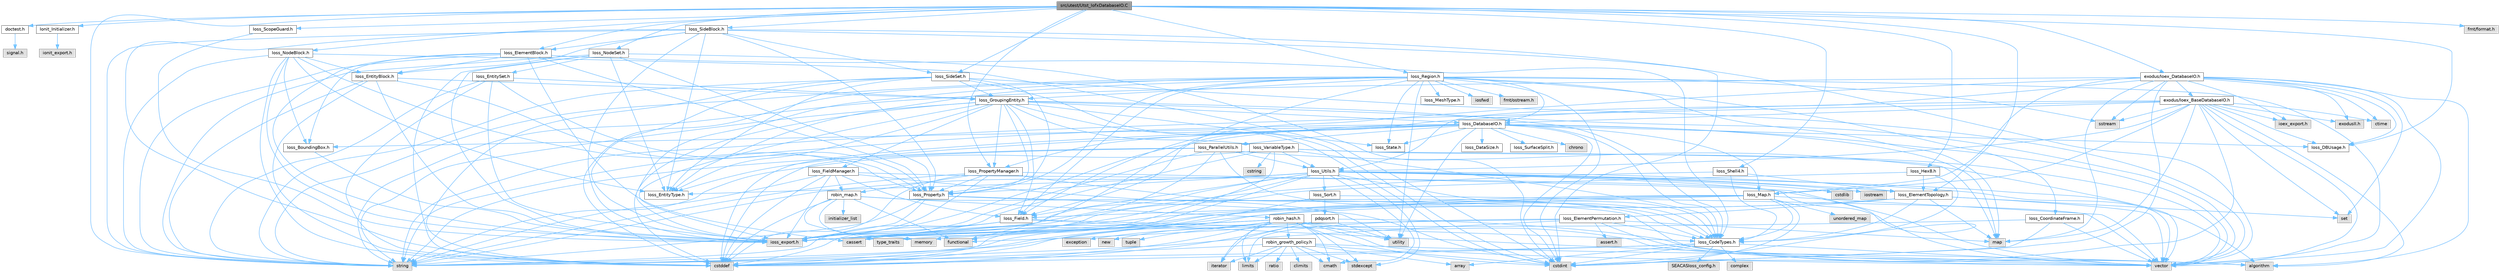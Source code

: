 digraph "src/utest/Utst_IofxDatabaseIO.C"
{
 // INTERACTIVE_SVG=YES
 // LATEX_PDF_SIZE
  bgcolor="transparent";
  edge [fontname=Helvetica,fontsize=10,labelfontname=Helvetica,labelfontsize=10];
  node [fontname=Helvetica,fontsize=10,shape=box,height=0.2,width=0.4];
  Node1 [id="Node000001",label="src/utest/Utst_IofxDatabaseIO.C",height=0.2,width=0.4,color="gray40", fillcolor="grey60", style="filled", fontcolor="black",tooltip=" "];
  Node1 -> Node2 [id="edge1_Node000001_Node000002",color="steelblue1",style="solid",tooltip=" "];
  Node2 [id="Node000002",label="doctest.h",height=0.2,width=0.4,color="grey40", fillcolor="white", style="filled",URL="$doctest_8h.html",tooltip=" "];
  Node2 -> Node3 [id="edge2_Node000002_Node000003",color="steelblue1",style="solid",tooltip=" "];
  Node3 [id="Node000003",label="signal.h",height=0.2,width=0.4,color="grey60", fillcolor="#E0E0E0", style="filled",tooltip=" "];
  Node1 -> Node4 [id="edge3_Node000001_Node000004",color="steelblue1",style="solid",tooltip=" "];
  Node4 [id="Node000004",label="string",height=0.2,width=0.4,color="grey60", fillcolor="#E0E0E0", style="filled",tooltip=" "];
  Node1 -> Node5 [id="edge4_Node000001_Node000005",color="steelblue1",style="solid",tooltip=" "];
  Node5 [id="Node000005",label="Ionit_Initializer.h",height=0.2,width=0.4,color="grey40", fillcolor="white", style="filled",URL="$Ionit__Initializer_8h.html",tooltip=" "];
  Node5 -> Node6 [id="edge5_Node000005_Node000006",color="steelblue1",style="solid",tooltip=" "];
  Node6 [id="Node000006",label="ionit_export.h",height=0.2,width=0.4,color="grey60", fillcolor="#E0E0E0", style="filled",tooltip=" "];
  Node1 -> Node7 [id="edge6_Node000001_Node000007",color="steelblue1",style="solid",tooltip=" "];
  Node7 [id="Node000007",label="Ioss_DBUsage.h",height=0.2,width=0.4,color="grey40", fillcolor="white", style="filled",URL="$Ioss__DBUsage_8h.html",tooltip=" "];
  Node1 -> Node8 [id="edge7_Node000001_Node000008",color="steelblue1",style="solid",tooltip=" "];
  Node8 [id="Node000008",label="Ioss_ElementBlock.h",height=0.2,width=0.4,color="grey40", fillcolor="white", style="filled",URL="$Ioss__ElementBlock_8h.html",tooltip=" "];
  Node8 -> Node9 [id="edge8_Node000008_Node000009",color="steelblue1",style="solid",tooltip=" "];
  Node9 [id="Node000009",label="ioss_export.h",height=0.2,width=0.4,color="grey60", fillcolor="#E0E0E0", style="filled",tooltip=" "];
  Node8 -> Node10 [id="edge9_Node000008_Node000010",color="steelblue1",style="solid",tooltip=" "];
  Node10 [id="Node000010",label="Ioss_BoundingBox.h",height=0.2,width=0.4,color="grey40", fillcolor="white", style="filled",URL="$Ioss__BoundingBox_8h.html",tooltip=" "];
  Node10 -> Node9 [id="edge10_Node000010_Node000009",color="steelblue1",style="solid",tooltip=" "];
  Node8 -> Node11 [id="edge11_Node000008_Node000011",color="steelblue1",style="solid",tooltip=" "];
  Node11 [id="Node000011",label="Ioss_CodeTypes.h",height=0.2,width=0.4,color="grey40", fillcolor="white", style="filled",URL="$Ioss__CodeTypes_8h.html",tooltip=" "];
  Node11 -> Node12 [id="edge12_Node000011_Node000012",color="steelblue1",style="solid",tooltip=" "];
  Node12 [id="Node000012",label="array",height=0.2,width=0.4,color="grey60", fillcolor="#E0E0E0", style="filled",tooltip=" "];
  Node11 -> Node13 [id="edge13_Node000011_Node000013",color="steelblue1",style="solid",tooltip=" "];
  Node13 [id="Node000013",label="cstddef",height=0.2,width=0.4,color="grey60", fillcolor="#E0E0E0", style="filled",tooltip=" "];
  Node11 -> Node14 [id="edge14_Node000011_Node000014",color="steelblue1",style="solid",tooltip=" "];
  Node14 [id="Node000014",label="cstdint",height=0.2,width=0.4,color="grey60", fillcolor="#E0E0E0", style="filled",tooltip=" "];
  Node11 -> Node4 [id="edge15_Node000011_Node000004",color="steelblue1",style="solid",tooltip=" "];
  Node11 -> Node15 [id="edge16_Node000011_Node000015",color="steelblue1",style="solid",tooltip=" "];
  Node15 [id="Node000015",label="vector",height=0.2,width=0.4,color="grey60", fillcolor="#E0E0E0", style="filled",tooltip=" "];
  Node11 -> Node16 [id="edge17_Node000011_Node000016",color="steelblue1",style="solid",tooltip=" "];
  Node16 [id="Node000016",label="SEACASIoss_config.h",height=0.2,width=0.4,color="grey60", fillcolor="#E0E0E0", style="filled",tooltip=" "];
  Node11 -> Node17 [id="edge18_Node000011_Node000017",color="steelblue1",style="solid",tooltip=" "];
  Node17 [id="Node000017",label="complex",height=0.2,width=0.4,color="grey60", fillcolor="#E0E0E0", style="filled",tooltip=" "];
  Node8 -> Node18 [id="edge19_Node000008_Node000018",color="steelblue1",style="solid",tooltip=" "];
  Node18 [id="Node000018",label="Ioss_EntityBlock.h",height=0.2,width=0.4,color="grey40", fillcolor="white", style="filled",URL="$Ioss__EntityBlock_8h.html",tooltip=" "];
  Node18 -> Node9 [id="edge20_Node000018_Node000009",color="steelblue1",style="solid",tooltip=" "];
  Node18 -> Node19 [id="edge21_Node000018_Node000019",color="steelblue1",style="solid",tooltip=" "];
  Node19 [id="Node000019",label="Ioss_GroupingEntity.h",height=0.2,width=0.4,color="grey40", fillcolor="white", style="filled",URL="$Ioss__GroupingEntity_8h.html",tooltip=" "];
  Node19 -> Node9 [id="edge22_Node000019_Node000009",color="steelblue1",style="solid",tooltip=" "];
  Node19 -> Node11 [id="edge23_Node000019_Node000011",color="steelblue1",style="solid",tooltip=" "];
  Node19 -> Node20 [id="edge24_Node000019_Node000020",color="steelblue1",style="solid",tooltip=" "];
  Node20 [id="Node000020",label="Ioss_DatabaseIO.h",height=0.2,width=0.4,color="grey40", fillcolor="white", style="filled",URL="$Ioss__DatabaseIO_8h.html",tooltip=" "];
  Node20 -> Node9 [id="edge25_Node000020_Node000009",color="steelblue1",style="solid",tooltip=" "];
  Node20 -> Node10 [id="edge26_Node000020_Node000010",color="steelblue1",style="solid",tooltip=" "];
  Node20 -> Node11 [id="edge27_Node000020_Node000011",color="steelblue1",style="solid",tooltip=" "];
  Node20 -> Node7 [id="edge28_Node000020_Node000007",color="steelblue1",style="solid",tooltip=" "];
  Node20 -> Node21 [id="edge29_Node000020_Node000021",color="steelblue1",style="solid",tooltip=" "];
  Node21 [id="Node000021",label="Ioss_DataSize.h",height=0.2,width=0.4,color="grey40", fillcolor="white", style="filled",URL="$Ioss__DataSize_8h.html",tooltip=" "];
  Node20 -> Node22 [id="edge30_Node000020_Node000022",color="steelblue1",style="solid",tooltip=" "];
  Node22 [id="Node000022",label="Ioss_EntityType.h",height=0.2,width=0.4,color="grey40", fillcolor="white", style="filled",URL="$Ioss__EntityType_8h.html",tooltip=" "];
  Node20 -> Node23 [id="edge31_Node000020_Node000023",color="steelblue1",style="solid",tooltip=" "];
  Node23 [id="Node000023",label="Ioss_Map.h",height=0.2,width=0.4,color="grey40", fillcolor="white", style="filled",URL="$Ioss__Map_8h.html",tooltip=" "];
  Node23 -> Node9 [id="edge32_Node000023_Node000009",color="steelblue1",style="solid",tooltip=" "];
  Node23 -> Node11 [id="edge33_Node000023_Node000011",color="steelblue1",style="solid",tooltip=" "];
  Node23 -> Node24 [id="edge34_Node000023_Node000024",color="steelblue1",style="solid",tooltip=" "];
  Node24 [id="Node000024",label="Ioss_Field.h",height=0.2,width=0.4,color="grey40", fillcolor="white", style="filled",URL="$Ioss__Field_8h.html",tooltip=" "];
  Node24 -> Node9 [id="edge35_Node000024_Node000009",color="steelblue1",style="solid",tooltip=" "];
  Node24 -> Node11 [id="edge36_Node000024_Node000011",color="steelblue1",style="solid",tooltip=" "];
  Node24 -> Node13 [id="edge37_Node000024_Node000013",color="steelblue1",style="solid",tooltip=" "];
  Node24 -> Node4 [id="edge38_Node000024_Node000004",color="steelblue1",style="solid",tooltip=" "];
  Node24 -> Node15 [id="edge39_Node000024_Node000015",color="steelblue1",style="solid",tooltip=" "];
  Node23 -> Node13 [id="edge40_Node000023_Node000013",color="steelblue1",style="solid",tooltip=" "];
  Node23 -> Node14 [id="edge41_Node000023_Node000014",color="steelblue1",style="solid",tooltip=" "];
  Node23 -> Node4 [id="edge42_Node000023_Node000004",color="steelblue1",style="solid",tooltip=" "];
  Node23 -> Node15 [id="edge43_Node000023_Node000015",color="steelblue1",style="solid",tooltip=" "];
  Node23 -> Node25 [id="edge44_Node000023_Node000025",color="steelblue1",style="solid",tooltip=" "];
  Node25 [id="Node000025",label="unordered_map",height=0.2,width=0.4,color="grey60", fillcolor="#E0E0E0", style="filled",tooltip=" "];
  Node20 -> Node26 [id="edge45_Node000020_Node000026",color="steelblue1",style="solid",tooltip=" "];
  Node26 [id="Node000026",label="Ioss_ParallelUtils.h",height=0.2,width=0.4,color="grey40", fillcolor="white", style="filled",URL="$Ioss__ParallelUtils_8h.html",tooltip=" "];
  Node26 -> Node9 [id="edge46_Node000026_Node000009",color="steelblue1",style="solid",tooltip=" "];
  Node26 -> Node11 [id="edge47_Node000026_Node000011",color="steelblue1",style="solid",tooltip=" "];
  Node26 -> Node27 [id="edge48_Node000026_Node000027",color="steelblue1",style="solid",tooltip=" "];
  Node27 [id="Node000027",label="Ioss_Utils.h",height=0.2,width=0.4,color="grey40", fillcolor="white", style="filled",URL="$Ioss__Utils_8h.html",tooltip=" "];
  Node27 -> Node9 [id="edge49_Node000027_Node000009",color="steelblue1",style="solid",tooltip=" "];
  Node27 -> Node11 [id="edge50_Node000027_Node000011",color="steelblue1",style="solid",tooltip=" "];
  Node27 -> Node28 [id="edge51_Node000027_Node000028",color="steelblue1",style="solid",tooltip=" "];
  Node28 [id="Node000028",label="Ioss_ElementTopology.h",height=0.2,width=0.4,color="grey40", fillcolor="white", style="filled",URL="$Ioss__ElementTopology_8h.html",tooltip=" "];
  Node28 -> Node9 [id="edge52_Node000028_Node000009",color="steelblue1",style="solid",tooltip=" "];
  Node28 -> Node11 [id="edge53_Node000028_Node000011",color="steelblue1",style="solid",tooltip=" "];
  Node28 -> Node29 [id="edge54_Node000028_Node000029",color="steelblue1",style="solid",tooltip=" "];
  Node29 [id="Node000029",label="Ioss_ElementPermutation.h",height=0.2,width=0.4,color="grey40", fillcolor="white", style="filled",URL="$Ioss__ElementPermutation_8h.html",tooltip=" "];
  Node29 -> Node9 [id="edge55_Node000029_Node000009",color="steelblue1",style="solid",tooltip=" "];
  Node29 -> Node11 [id="edge56_Node000029_Node000011",color="steelblue1",style="solid",tooltip=" "];
  Node29 -> Node30 [id="edge57_Node000029_Node000030",color="steelblue1",style="solid",tooltip=" "];
  Node30 [id="Node000030",label="assert.h",height=0.2,width=0.4,color="grey60", fillcolor="#E0E0E0", style="filled",tooltip=" "];
  Node29 -> Node31 [id="edge58_Node000029_Node000031",color="steelblue1",style="solid",tooltip=" "];
  Node31 [id="Node000031",label="limits",height=0.2,width=0.4,color="grey60", fillcolor="#E0E0E0", style="filled",tooltip=" "];
  Node29 -> Node32 [id="edge59_Node000029_Node000032",color="steelblue1",style="solid",tooltip=" "];
  Node32 [id="Node000032",label="map",height=0.2,width=0.4,color="grey60", fillcolor="#E0E0E0", style="filled",tooltip=" "];
  Node29 -> Node4 [id="edge60_Node000029_Node000004",color="steelblue1",style="solid",tooltip=" "];
  Node29 -> Node15 [id="edge61_Node000029_Node000015",color="steelblue1",style="solid",tooltip=" "];
  Node28 -> Node32 [id="edge62_Node000028_Node000032",color="steelblue1",style="solid",tooltip=" "];
  Node28 -> Node33 [id="edge63_Node000028_Node000033",color="steelblue1",style="solid",tooltip=" "];
  Node33 [id="Node000033",label="set",height=0.2,width=0.4,color="grey60", fillcolor="#E0E0E0", style="filled",tooltip=" "];
  Node28 -> Node4 [id="edge64_Node000028_Node000004",color="steelblue1",style="solid",tooltip=" "];
  Node28 -> Node15 [id="edge65_Node000028_Node000015",color="steelblue1",style="solid",tooltip=" "];
  Node27 -> Node22 [id="edge66_Node000027_Node000022",color="steelblue1",style="solid",tooltip=" "];
  Node27 -> Node24 [id="edge67_Node000027_Node000024",color="steelblue1",style="solid",tooltip=" "];
  Node27 -> Node34 [id="edge68_Node000027_Node000034",color="steelblue1",style="solid",tooltip=" "];
  Node34 [id="Node000034",label="Ioss_Property.h",height=0.2,width=0.4,color="grey40", fillcolor="white", style="filled",URL="$Ioss__Property_8h.html",tooltip=" "];
  Node34 -> Node9 [id="edge69_Node000034_Node000009",color="steelblue1",style="solid",tooltip=" "];
  Node34 -> Node14 [id="edge70_Node000034_Node000014",color="steelblue1",style="solid",tooltip=" "];
  Node34 -> Node4 [id="edge71_Node000034_Node000004",color="steelblue1",style="solid",tooltip=" "];
  Node34 -> Node15 [id="edge72_Node000034_Node000015",color="steelblue1",style="solid",tooltip=" "];
  Node27 -> Node35 [id="edge73_Node000027_Node000035",color="steelblue1",style="solid",tooltip=" "];
  Node35 [id="Node000035",label="Ioss_Sort.h",height=0.2,width=0.4,color="grey40", fillcolor="white", style="filled",URL="$Ioss__Sort_8h.html",tooltip=" "];
  Node35 -> Node36 [id="edge74_Node000035_Node000036",color="steelblue1",style="solid",tooltip=" "];
  Node36 [id="Node000036",label="pdqsort.h",height=0.2,width=0.4,color="grey40", fillcolor="white", style="filled",URL="$pdqsort_8h.html",tooltip=" "];
  Node36 -> Node37 [id="edge75_Node000036_Node000037",color="steelblue1",style="solid",tooltip=" "];
  Node37 [id="Node000037",label="algorithm",height=0.2,width=0.4,color="grey60", fillcolor="#E0E0E0", style="filled",tooltip=" "];
  Node36 -> Node13 [id="edge76_Node000036_Node000013",color="steelblue1",style="solid",tooltip=" "];
  Node36 -> Node38 [id="edge77_Node000036_Node000038",color="steelblue1",style="solid",tooltip=" "];
  Node38 [id="Node000038",label="functional",height=0.2,width=0.4,color="grey60", fillcolor="#E0E0E0", style="filled",tooltip=" "];
  Node36 -> Node39 [id="edge78_Node000036_Node000039",color="steelblue1",style="solid",tooltip=" "];
  Node39 [id="Node000039",label="iterator",height=0.2,width=0.4,color="grey60", fillcolor="#E0E0E0", style="filled",tooltip=" "];
  Node36 -> Node40 [id="edge79_Node000036_Node000040",color="steelblue1",style="solid",tooltip=" "];
  Node40 [id="Node000040",label="utility",height=0.2,width=0.4,color="grey60", fillcolor="#E0E0E0", style="filled",tooltip=" "];
  Node35 -> Node13 [id="edge80_Node000035_Node000013",color="steelblue1",style="solid",tooltip=" "];
  Node35 -> Node15 [id="edge81_Node000035_Node000015",color="steelblue1",style="solid",tooltip=" "];
  Node27 -> Node37 [id="edge82_Node000027_Node000037",color="steelblue1",style="solid",tooltip=" "];
  Node27 -> Node41 [id="edge83_Node000027_Node000041",color="steelblue1",style="solid",tooltip=" "];
  Node41 [id="Node000041",label="cassert",height=0.2,width=0.4,color="grey60", fillcolor="#E0E0E0", style="filled",tooltip=" "];
  Node27 -> Node42 [id="edge84_Node000027_Node000042",color="steelblue1",style="solid",tooltip=" "];
  Node42 [id="Node000042",label="cmath",height=0.2,width=0.4,color="grey60", fillcolor="#E0E0E0", style="filled",tooltip=" "];
  Node27 -> Node13 [id="edge85_Node000027_Node000013",color="steelblue1",style="solid",tooltip=" "];
  Node27 -> Node14 [id="edge86_Node000027_Node000014",color="steelblue1",style="solid",tooltip=" "];
  Node27 -> Node43 [id="edge87_Node000027_Node000043",color="steelblue1",style="solid",tooltip=" "];
  Node43 [id="Node000043",label="cstdlib",height=0.2,width=0.4,color="grey60", fillcolor="#E0E0E0", style="filled",tooltip=" "];
  Node27 -> Node44 [id="edge88_Node000027_Node000044",color="steelblue1",style="solid",tooltip=" "];
  Node44 [id="Node000044",label="iostream",height=0.2,width=0.4,color="grey60", fillcolor="#E0E0E0", style="filled",tooltip=" "];
  Node27 -> Node45 [id="edge89_Node000027_Node000045",color="steelblue1",style="solid",tooltip=" "];
  Node45 [id="Node000045",label="stdexcept",height=0.2,width=0.4,color="grey60", fillcolor="#E0E0E0", style="filled",tooltip=" "];
  Node27 -> Node4 [id="edge90_Node000027_Node000004",color="steelblue1",style="solid",tooltip=" "];
  Node27 -> Node15 [id="edge91_Node000027_Node000015",color="steelblue1",style="solid",tooltip=" "];
  Node26 -> Node41 [id="edge92_Node000026_Node000041",color="steelblue1",style="solid",tooltip=" "];
  Node26 -> Node13 [id="edge93_Node000026_Node000013",color="steelblue1",style="solid",tooltip=" "];
  Node26 -> Node4 [id="edge94_Node000026_Node000004",color="steelblue1",style="solid",tooltip=" "];
  Node26 -> Node15 [id="edge95_Node000026_Node000015",color="steelblue1",style="solid",tooltip=" "];
  Node20 -> Node46 [id="edge96_Node000020_Node000046",color="steelblue1",style="solid",tooltip=" "];
  Node46 [id="Node000046",label="Ioss_PropertyManager.h",height=0.2,width=0.4,color="grey40", fillcolor="white", style="filled",URL="$Ioss__PropertyManager_8h.html",tooltip=" "];
  Node46 -> Node9 [id="edge97_Node000046_Node000009",color="steelblue1",style="solid",tooltip=" "];
  Node46 -> Node11 [id="edge98_Node000046_Node000011",color="steelblue1",style="solid",tooltip=" "];
  Node46 -> Node34 [id="edge99_Node000046_Node000034",color="steelblue1",style="solid",tooltip=" "];
  Node46 -> Node13 [id="edge100_Node000046_Node000013",color="steelblue1",style="solid",tooltip=" "];
  Node46 -> Node4 [id="edge101_Node000046_Node000004",color="steelblue1",style="solid",tooltip=" "];
  Node46 -> Node15 [id="edge102_Node000046_Node000015",color="steelblue1",style="solid",tooltip=" "];
  Node46 -> Node47 [id="edge103_Node000046_Node000047",color="steelblue1",style="solid",tooltip=" "];
  Node47 [id="Node000047",label="robin_map.h",height=0.2,width=0.4,color="grey40", fillcolor="white", style="filled",URL="$robin__map_8h.html",tooltip=" "];
  Node47 -> Node13 [id="edge104_Node000047_Node000013",color="steelblue1",style="solid",tooltip=" "];
  Node47 -> Node38 [id="edge105_Node000047_Node000038",color="steelblue1",style="solid",tooltip=" "];
  Node47 -> Node48 [id="edge106_Node000047_Node000048",color="steelblue1",style="solid",tooltip=" "];
  Node48 [id="Node000048",label="initializer_list",height=0.2,width=0.4,color="grey60", fillcolor="#E0E0E0", style="filled",tooltip=" "];
  Node47 -> Node49 [id="edge107_Node000047_Node000049",color="steelblue1",style="solid",tooltip=" "];
  Node49 [id="Node000049",label="memory",height=0.2,width=0.4,color="grey60", fillcolor="#E0E0E0", style="filled",tooltip=" "];
  Node47 -> Node50 [id="edge108_Node000047_Node000050",color="steelblue1",style="solid",tooltip=" "];
  Node50 [id="Node000050",label="type_traits",height=0.2,width=0.4,color="grey60", fillcolor="#E0E0E0", style="filled",tooltip=" "];
  Node47 -> Node40 [id="edge109_Node000047_Node000040",color="steelblue1",style="solid",tooltip=" "];
  Node47 -> Node51 [id="edge110_Node000047_Node000051",color="steelblue1",style="solid",tooltip=" "];
  Node51 [id="Node000051",label="robin_hash.h",height=0.2,width=0.4,color="grey40", fillcolor="white", style="filled",URL="$robin__hash_8h.html",tooltip=" "];
  Node51 -> Node37 [id="edge111_Node000051_Node000037",color="steelblue1",style="solid",tooltip=" "];
  Node51 -> Node41 [id="edge112_Node000051_Node000041",color="steelblue1",style="solid",tooltip=" "];
  Node51 -> Node42 [id="edge113_Node000051_Node000042",color="steelblue1",style="solid",tooltip=" "];
  Node51 -> Node13 [id="edge114_Node000051_Node000013",color="steelblue1",style="solid",tooltip=" "];
  Node51 -> Node14 [id="edge115_Node000051_Node000014",color="steelblue1",style="solid",tooltip=" "];
  Node51 -> Node52 [id="edge116_Node000051_Node000052",color="steelblue1",style="solid",tooltip=" "];
  Node52 [id="Node000052",label="exception",height=0.2,width=0.4,color="grey60", fillcolor="#E0E0E0", style="filled",tooltip=" "];
  Node51 -> Node39 [id="edge117_Node000051_Node000039",color="steelblue1",style="solid",tooltip=" "];
  Node51 -> Node31 [id="edge118_Node000051_Node000031",color="steelblue1",style="solid",tooltip=" "];
  Node51 -> Node49 [id="edge119_Node000051_Node000049",color="steelblue1",style="solid",tooltip=" "];
  Node51 -> Node53 [id="edge120_Node000051_Node000053",color="steelblue1",style="solid",tooltip=" "];
  Node53 [id="Node000053",label="new",height=0.2,width=0.4,color="grey60", fillcolor="#E0E0E0", style="filled",tooltip=" "];
  Node51 -> Node45 [id="edge121_Node000051_Node000045",color="steelblue1",style="solid",tooltip=" "];
  Node51 -> Node54 [id="edge122_Node000051_Node000054",color="steelblue1",style="solid",tooltip=" "];
  Node54 [id="Node000054",label="tuple",height=0.2,width=0.4,color="grey60", fillcolor="#E0E0E0", style="filled",tooltip=" "];
  Node51 -> Node50 [id="edge123_Node000051_Node000050",color="steelblue1",style="solid",tooltip=" "];
  Node51 -> Node40 [id="edge124_Node000051_Node000040",color="steelblue1",style="solid",tooltip=" "];
  Node51 -> Node15 [id="edge125_Node000051_Node000015",color="steelblue1",style="solid",tooltip=" "];
  Node51 -> Node55 [id="edge126_Node000051_Node000055",color="steelblue1",style="solid",tooltip=" "];
  Node55 [id="Node000055",label="robin_growth_policy.h",height=0.2,width=0.4,color="grey40", fillcolor="white", style="filled",URL="$robin__growth__policy_8h.html",tooltip=" "];
  Node55 -> Node37 [id="edge127_Node000055_Node000037",color="steelblue1",style="solid",tooltip=" "];
  Node55 -> Node12 [id="edge128_Node000055_Node000012",color="steelblue1",style="solid",tooltip=" "];
  Node55 -> Node56 [id="edge129_Node000055_Node000056",color="steelblue1",style="solid",tooltip=" "];
  Node56 [id="Node000056",label="climits",height=0.2,width=0.4,color="grey60", fillcolor="#E0E0E0", style="filled",tooltip=" "];
  Node55 -> Node42 [id="edge130_Node000055_Node000042",color="steelblue1",style="solid",tooltip=" "];
  Node55 -> Node13 [id="edge131_Node000055_Node000013",color="steelblue1",style="solid",tooltip=" "];
  Node55 -> Node14 [id="edge132_Node000055_Node000014",color="steelblue1",style="solid",tooltip=" "];
  Node55 -> Node39 [id="edge133_Node000055_Node000039",color="steelblue1",style="solid",tooltip=" "];
  Node55 -> Node31 [id="edge134_Node000055_Node000031",color="steelblue1",style="solid",tooltip=" "];
  Node55 -> Node57 [id="edge135_Node000055_Node000057",color="steelblue1",style="solid",tooltip=" "];
  Node57 [id="Node000057",label="ratio",height=0.2,width=0.4,color="grey60", fillcolor="#E0E0E0", style="filled",tooltip=" "];
  Node55 -> Node45 [id="edge136_Node000055_Node000045",color="steelblue1",style="solid",tooltip=" "];
  Node20 -> Node58 [id="edge137_Node000020_Node000058",color="steelblue1",style="solid",tooltip=" "];
  Node58 [id="Node000058",label="Ioss_State.h",height=0.2,width=0.4,color="grey40", fillcolor="white", style="filled",URL="$Ioss__State_8h.html",tooltip=" "];
  Node20 -> Node59 [id="edge138_Node000020_Node000059",color="steelblue1",style="solid",tooltip=" "];
  Node59 [id="Node000059",label="Ioss_SurfaceSplit.h",height=0.2,width=0.4,color="grey40", fillcolor="white", style="filled",URL="$Ioss__SurfaceSplit_8h.html",tooltip=" "];
  Node20 -> Node60 [id="edge139_Node000020_Node000060",color="steelblue1",style="solid",tooltip=" "];
  Node60 [id="Node000060",label="chrono",height=0.2,width=0.4,color="grey60", fillcolor="#E0E0E0", style="filled",tooltip=" "];
  Node20 -> Node13 [id="edge140_Node000020_Node000013",color="steelblue1",style="solid",tooltip=" "];
  Node20 -> Node14 [id="edge141_Node000020_Node000014",color="steelblue1",style="solid",tooltip=" "];
  Node20 -> Node32 [id="edge142_Node000020_Node000032",color="steelblue1",style="solid",tooltip=" "];
  Node20 -> Node4 [id="edge143_Node000020_Node000004",color="steelblue1",style="solid",tooltip=" "];
  Node20 -> Node40 [id="edge144_Node000020_Node000040",color="steelblue1",style="solid",tooltip=" "];
  Node20 -> Node15 [id="edge145_Node000020_Node000015",color="steelblue1",style="solid",tooltip=" "];
  Node19 -> Node22 [id="edge146_Node000019_Node000022",color="steelblue1",style="solid",tooltip=" "];
  Node19 -> Node24 [id="edge147_Node000019_Node000024",color="steelblue1",style="solid",tooltip=" "];
  Node19 -> Node61 [id="edge148_Node000019_Node000061",color="steelblue1",style="solid",tooltip=" "];
  Node61 [id="Node000061",label="Ioss_FieldManager.h",height=0.2,width=0.4,color="grey40", fillcolor="white", style="filled",URL="$Ioss__FieldManager_8h.html",tooltip=" "];
  Node61 -> Node9 [id="edge149_Node000061_Node000009",color="steelblue1",style="solid",tooltip=" "];
  Node61 -> Node11 [id="edge150_Node000061_Node000011",color="steelblue1",style="solid",tooltip=" "];
  Node61 -> Node24 [id="edge151_Node000061_Node000024",color="steelblue1",style="solid",tooltip=" "];
  Node61 -> Node13 [id="edge152_Node000061_Node000013",color="steelblue1",style="solid",tooltip=" "];
  Node61 -> Node4 [id="edge153_Node000061_Node000004",color="steelblue1",style="solid",tooltip=" "];
  Node61 -> Node15 [id="edge154_Node000061_Node000015",color="steelblue1",style="solid",tooltip=" "];
  Node61 -> Node47 [id="edge155_Node000061_Node000047",color="steelblue1",style="solid",tooltip=" "];
  Node19 -> Node34 [id="edge156_Node000019_Node000034",color="steelblue1",style="solid",tooltip=" "];
  Node19 -> Node46 [id="edge157_Node000019_Node000046",color="steelblue1",style="solid",tooltip=" "];
  Node19 -> Node58 [id="edge158_Node000019_Node000058",color="steelblue1",style="solid",tooltip=" "];
  Node19 -> Node62 [id="edge159_Node000019_Node000062",color="steelblue1",style="solid",tooltip=" "];
  Node62 [id="Node000062",label="Ioss_VariableType.h",height=0.2,width=0.4,color="grey40", fillcolor="white", style="filled",URL="$Ioss__VariableType_8h.html",tooltip=" "];
  Node62 -> Node9 [id="edge160_Node000062_Node000009",color="steelblue1",style="solid",tooltip=" "];
  Node62 -> Node11 [id="edge161_Node000062_Node000011",color="steelblue1",style="solid",tooltip=" "];
  Node62 -> Node27 [id="edge162_Node000062_Node000027",color="steelblue1",style="solid",tooltip=" "];
  Node62 -> Node63 [id="edge163_Node000062_Node000063",color="steelblue1",style="solid",tooltip=" "];
  Node63 [id="Node000063",label="cstring",height=0.2,width=0.4,color="grey60", fillcolor="#E0E0E0", style="filled",tooltip=" "];
  Node62 -> Node38 [id="edge164_Node000062_Node000038",color="steelblue1",style="solid",tooltip=" "];
  Node62 -> Node32 [id="edge165_Node000062_Node000032",color="steelblue1",style="solid",tooltip=" "];
  Node62 -> Node4 [id="edge166_Node000062_Node000004",color="steelblue1",style="solid",tooltip=" "];
  Node62 -> Node15 [id="edge167_Node000062_Node000015",color="steelblue1",style="solid",tooltip=" "];
  Node19 -> Node13 [id="edge168_Node000019_Node000013",color="steelblue1",style="solid",tooltip=" "];
  Node19 -> Node14 [id="edge169_Node000019_Node000014",color="steelblue1",style="solid",tooltip=" "];
  Node19 -> Node4 [id="edge170_Node000019_Node000004",color="steelblue1",style="solid",tooltip=" "];
  Node19 -> Node15 [id="edge171_Node000019_Node000015",color="steelblue1",style="solid",tooltip=" "];
  Node18 -> Node34 [id="edge172_Node000018_Node000034",color="steelblue1",style="solid",tooltip=" "];
  Node18 -> Node13 [id="edge173_Node000018_Node000013",color="steelblue1",style="solid",tooltip=" "];
  Node18 -> Node4 [id="edge174_Node000018_Node000004",color="steelblue1",style="solid",tooltip=" "];
  Node8 -> Node34 [id="edge175_Node000008_Node000034",color="steelblue1",style="solid",tooltip=" "];
  Node8 -> Node41 [id="edge176_Node000008_Node000041",color="steelblue1",style="solid",tooltip=" "];
  Node8 -> Node4 [id="edge177_Node000008_Node000004",color="steelblue1",style="solid",tooltip=" "];
  Node1 -> Node28 [id="edge178_Node000001_Node000028",color="steelblue1",style="solid",tooltip=" "];
  Node1 -> Node64 [id="edge179_Node000001_Node000064",color="steelblue1",style="solid",tooltip=" "];
  Node64 [id="Node000064",label="Ioss_Hex8.h",height=0.2,width=0.4,color="grey40", fillcolor="white", style="filled",URL="$Ioss__Hex8_8h.html",tooltip=" "];
  Node64 -> Node9 [id="edge180_Node000064_Node000009",color="steelblue1",style="solid",tooltip=" "];
  Node64 -> Node11 [id="edge181_Node000064_Node000011",color="steelblue1",style="solid",tooltip=" "];
  Node64 -> Node28 [id="edge182_Node000064_Node000028",color="steelblue1",style="solid",tooltip=" "];
  Node1 -> Node65 [id="edge183_Node000001_Node000065",color="steelblue1",style="solid",tooltip=" "];
  Node65 [id="Node000065",label="Ioss_NodeBlock.h",height=0.2,width=0.4,color="grey40", fillcolor="white", style="filled",URL="$Ioss__NodeBlock_8h.html",tooltip=" "];
  Node65 -> Node9 [id="edge184_Node000065_Node000009",color="steelblue1",style="solid",tooltip=" "];
  Node65 -> Node10 [id="edge185_Node000065_Node000010",color="steelblue1",style="solid",tooltip=" "];
  Node65 -> Node18 [id="edge186_Node000065_Node000018",color="steelblue1",style="solid",tooltip=" "];
  Node65 -> Node22 [id="edge187_Node000065_Node000022",color="steelblue1",style="solid",tooltip=" "];
  Node65 -> Node34 [id="edge188_Node000065_Node000034",color="steelblue1",style="solid",tooltip=" "];
  Node65 -> Node13 [id="edge189_Node000065_Node000013",color="steelblue1",style="solid",tooltip=" "];
  Node65 -> Node14 [id="edge190_Node000065_Node000014",color="steelblue1",style="solid",tooltip=" "];
  Node65 -> Node4 [id="edge191_Node000065_Node000004",color="steelblue1",style="solid",tooltip=" "];
  Node1 -> Node66 [id="edge192_Node000001_Node000066",color="steelblue1",style="solid",tooltip=" "];
  Node66 [id="Node000066",label="Ioss_NodeSet.h",height=0.2,width=0.4,color="grey40", fillcolor="white", style="filled",URL="$Ioss__NodeSet_8h.html",tooltip=" "];
  Node66 -> Node9 [id="edge193_Node000066_Node000009",color="steelblue1",style="solid",tooltip=" "];
  Node66 -> Node22 [id="edge194_Node000066_Node000022",color="steelblue1",style="solid",tooltip=" "];
  Node66 -> Node34 [id="edge195_Node000066_Node000034",color="steelblue1",style="solid",tooltip=" "];
  Node66 -> Node67 [id="edge196_Node000066_Node000067",color="steelblue1",style="solid",tooltip=" "];
  Node67 [id="Node000067",label="Ioss_EntitySet.h",height=0.2,width=0.4,color="grey40", fillcolor="white", style="filled",URL="$Ioss__EntitySet_8h.html",tooltip=" "];
  Node67 -> Node9 [id="edge197_Node000067_Node000009",color="steelblue1",style="solid",tooltip=" "];
  Node67 -> Node19 [id="edge198_Node000067_Node000019",color="steelblue1",style="solid",tooltip=" "];
  Node67 -> Node34 [id="edge199_Node000067_Node000034",color="steelblue1",style="solid",tooltip=" "];
  Node67 -> Node13 [id="edge200_Node000067_Node000013",color="steelblue1",style="solid",tooltip=" "];
  Node67 -> Node4 [id="edge201_Node000067_Node000004",color="steelblue1",style="solid",tooltip=" "];
  Node66 -> Node13 [id="edge202_Node000066_Node000013",color="steelblue1",style="solid",tooltip=" "];
  Node66 -> Node14 [id="edge203_Node000066_Node000014",color="steelblue1",style="solid",tooltip=" "];
  Node66 -> Node4 [id="edge204_Node000066_Node000004",color="steelblue1",style="solid",tooltip=" "];
  Node1 -> Node46 [id="edge205_Node000001_Node000046",color="steelblue1",style="solid",tooltip=" "];
  Node1 -> Node68 [id="edge206_Node000001_Node000068",color="steelblue1",style="solid",tooltip=" "];
  Node68 [id="Node000068",label="Ioss_Region.h",height=0.2,width=0.4,color="grey40", fillcolor="white", style="filled",URL="$Ioss__Region_8h.html",tooltip=" "];
  Node68 -> Node9 [id="edge207_Node000068_Node000009",color="steelblue1",style="solid",tooltip=" "];
  Node68 -> Node69 [id="edge208_Node000068_Node000069",color="steelblue1",style="solid",tooltip=" "];
  Node69 [id="Node000069",label="Ioss_CoordinateFrame.h",height=0.2,width=0.4,color="grey40", fillcolor="white", style="filled",URL="$Ioss__CoordinateFrame_8h.html",tooltip=" "];
  Node69 -> Node9 [id="edge209_Node000069_Node000009",color="steelblue1",style="solid",tooltip=" "];
  Node69 -> Node14 [id="edge210_Node000069_Node000014",color="steelblue1",style="solid",tooltip=" "];
  Node69 -> Node15 [id="edge211_Node000069_Node000015",color="steelblue1",style="solid",tooltip=" "];
  Node68 -> Node20 [id="edge212_Node000068_Node000020",color="steelblue1",style="solid",tooltip=" "];
  Node68 -> Node22 [id="edge213_Node000068_Node000022",color="steelblue1",style="solid",tooltip=" "];
  Node68 -> Node24 [id="edge214_Node000068_Node000024",color="steelblue1",style="solid",tooltip=" "];
  Node68 -> Node19 [id="edge215_Node000068_Node000019",color="steelblue1",style="solid",tooltip=" "];
  Node68 -> Node70 [id="edge216_Node000068_Node000070",color="steelblue1",style="solid",tooltip=" "];
  Node70 [id="Node000070",label="Ioss_MeshType.h",height=0.2,width=0.4,color="grey40", fillcolor="white", style="filled",URL="$Ioss__MeshType_8h.html",tooltip=" "];
  Node68 -> Node34 [id="edge217_Node000068_Node000034",color="steelblue1",style="solid",tooltip=" "];
  Node68 -> Node58 [id="edge218_Node000068_Node000058",color="steelblue1",style="solid",tooltip=" "];
  Node68 -> Node13 [id="edge219_Node000068_Node000013",color="steelblue1",style="solid",tooltip=" "];
  Node68 -> Node14 [id="edge220_Node000068_Node000014",color="steelblue1",style="solid",tooltip=" "];
  Node68 -> Node38 [id="edge221_Node000068_Node000038",color="steelblue1",style="solid",tooltip=" "];
  Node68 -> Node71 [id="edge222_Node000068_Node000071",color="steelblue1",style="solid",tooltip=" "];
  Node71 [id="Node000071",label="iosfwd",height=0.2,width=0.4,color="grey60", fillcolor="#E0E0E0", style="filled",tooltip=" "];
  Node68 -> Node32 [id="edge223_Node000068_Node000032",color="steelblue1",style="solid",tooltip=" "];
  Node68 -> Node4 [id="edge224_Node000068_Node000004",color="steelblue1",style="solid",tooltip=" "];
  Node68 -> Node40 [id="edge225_Node000068_Node000040",color="steelblue1",style="solid",tooltip=" "];
  Node68 -> Node15 [id="edge226_Node000068_Node000015",color="steelblue1",style="solid",tooltip=" "];
  Node68 -> Node72 [id="edge227_Node000068_Node000072",color="steelblue1",style="solid",tooltip=" "];
  Node72 [id="Node000072",label="sstream",height=0.2,width=0.4,color="grey60", fillcolor="#E0E0E0", style="filled",tooltip=" "];
  Node68 -> Node73 [id="edge228_Node000068_Node000073",color="steelblue1",style="solid",tooltip=" "];
  Node73 [id="Node000073",label="fmt/ostream.h",height=0.2,width=0.4,color="grey60", fillcolor="#E0E0E0", style="filled",tooltip=" "];
  Node1 -> Node74 [id="edge229_Node000001_Node000074",color="steelblue1",style="solid",tooltip=" "];
  Node74 [id="Node000074",label="Ioss_ScopeGuard.h",height=0.2,width=0.4,color="grey40", fillcolor="white", style="filled",URL="$Ioss__ScopeGuard_8h.html",tooltip=" "];
  Node74 -> Node9 [id="edge230_Node000074_Node000009",color="steelblue1",style="solid",tooltip=" "];
  Node1 -> Node75 [id="edge231_Node000001_Node000075",color="steelblue1",style="solid",tooltip=" "];
  Node75 [id="Node000075",label="Ioss_Shell4.h",height=0.2,width=0.4,color="grey40", fillcolor="white", style="filled",URL="$Ioss__Shell4_8h.html",tooltip=" "];
  Node75 -> Node9 [id="edge232_Node000075_Node000009",color="steelblue1",style="solid",tooltip=" "];
  Node75 -> Node11 [id="edge233_Node000075_Node000011",color="steelblue1",style="solid",tooltip=" "];
  Node75 -> Node28 [id="edge234_Node000075_Node000028",color="steelblue1",style="solid",tooltip=" "];
  Node1 -> Node76 [id="edge235_Node000001_Node000076",color="steelblue1",style="solid",tooltip=" "];
  Node76 [id="Node000076",label="Ioss_SideBlock.h",height=0.2,width=0.4,color="grey40", fillcolor="white", style="filled",URL="$Ioss__SideBlock_8h.html",tooltip=" "];
  Node76 -> Node9 [id="edge236_Node000076_Node000009",color="steelblue1",style="solid",tooltip=" "];
  Node76 -> Node8 [id="edge237_Node000076_Node000008",color="steelblue1",style="solid",tooltip=" "];
  Node76 -> Node18 [id="edge238_Node000076_Node000018",color="steelblue1",style="solid",tooltip=" "];
  Node76 -> Node22 [id="edge239_Node000076_Node000022",color="steelblue1",style="solid",tooltip=" "];
  Node76 -> Node34 [id="edge240_Node000076_Node000034",color="steelblue1",style="solid",tooltip=" "];
  Node76 -> Node77 [id="edge241_Node000076_Node000077",color="steelblue1",style="solid",tooltip=" "];
  Node77 [id="Node000077",label="Ioss_SideSet.h",height=0.2,width=0.4,color="grey40", fillcolor="white", style="filled",URL="$Ioss__SideSet_8h.html",tooltip=" "];
  Node77 -> Node9 [id="edge242_Node000077_Node000009",color="steelblue1",style="solid",tooltip=" "];
  Node77 -> Node22 [id="edge243_Node000077_Node000022",color="steelblue1",style="solid",tooltip=" "];
  Node77 -> Node19 [id="edge244_Node000077_Node000019",color="steelblue1",style="solid",tooltip=" "];
  Node77 -> Node34 [id="edge245_Node000077_Node000034",color="steelblue1",style="solid",tooltip=" "];
  Node77 -> Node13 [id="edge246_Node000077_Node000013",color="steelblue1",style="solid",tooltip=" "];
  Node77 -> Node14 [id="edge247_Node000077_Node000014",color="steelblue1",style="solid",tooltip=" "];
  Node77 -> Node4 [id="edge248_Node000077_Node000004",color="steelblue1",style="solid",tooltip=" "];
  Node77 -> Node15 [id="edge249_Node000077_Node000015",color="steelblue1",style="solid",tooltip=" "];
  Node76 -> Node13 [id="edge250_Node000076_Node000013",color="steelblue1",style="solid",tooltip=" "];
  Node76 -> Node14 [id="edge251_Node000076_Node000014",color="steelblue1",style="solid",tooltip=" "];
  Node76 -> Node4 [id="edge252_Node000076_Node000004",color="steelblue1",style="solid",tooltip=" "];
  Node76 -> Node15 [id="edge253_Node000076_Node000015",color="steelblue1",style="solid",tooltip=" "];
  Node1 -> Node77 [id="edge254_Node000001_Node000077",color="steelblue1",style="solid",tooltip=" "];
  Node1 -> Node78 [id="edge255_Node000001_Node000078",color="steelblue1",style="solid",tooltip=" "];
  Node78 [id="Node000078",label="exodus/Ioex_DatabaseIO.h",height=0.2,width=0.4,color="grey40", fillcolor="white", style="filled",URL="$Ioex__DatabaseIO_8h.html",tooltip=" "];
  Node78 -> Node79 [id="edge256_Node000078_Node000079",color="steelblue1",style="solid",tooltip=" "];
  Node79 [id="Node000079",label="ioex_export.h",height=0.2,width=0.4,color="grey60", fillcolor="#E0E0E0", style="filled",tooltip=" "];
  Node78 -> Node7 [id="edge257_Node000078_Node000007",color="steelblue1",style="solid",tooltip=" "];
  Node78 -> Node24 [id="edge258_Node000078_Node000024",color="steelblue1",style="solid",tooltip=" "];
  Node78 -> Node23 [id="edge259_Node000078_Node000023",color="steelblue1",style="solid",tooltip=" "];
  Node78 -> Node27 [id="edge260_Node000078_Node000027",color="steelblue1",style="solid",tooltip=" "];
  Node78 -> Node80 [id="edge261_Node000078_Node000080",color="steelblue1",style="solid",tooltip=" "];
  Node80 [id="Node000080",label="exodus/Ioex_BaseDatabaseIO.h",height=0.2,width=0.4,color="grey40", fillcolor="white", style="filled",URL="$Ioex__BaseDatabaseIO_8h.html",tooltip=" "];
  Node80 -> Node79 [id="edge262_Node000080_Node000079",color="steelblue1",style="solid",tooltip=" "];
  Node80 -> Node7 [id="edge263_Node000080_Node000007",color="steelblue1",style="solid",tooltip=" "];
  Node80 -> Node20 [id="edge264_Node000080_Node000020",color="steelblue1",style="solid",tooltip=" "];
  Node80 -> Node24 [id="edge265_Node000080_Node000024",color="steelblue1",style="solid",tooltip=" "];
  Node80 -> Node23 [id="edge266_Node000080_Node000023",color="steelblue1",style="solid",tooltip=" "];
  Node80 -> Node27 [id="edge267_Node000080_Node000027",color="steelblue1",style="solid",tooltip=" "];
  Node80 -> Node81 [id="edge268_Node000080_Node000081",color="steelblue1",style="solid",tooltip=" "];
  Node81 [id="Node000081",label="exodusII.h",height=0.2,width=0.4,color="grey60", fillcolor="#E0E0E0", style="filled",tooltip=" "];
  Node80 -> Node37 [id="edge269_Node000080_Node000037",color="steelblue1",style="solid",tooltip=" "];
  Node80 -> Node14 [id="edge270_Node000080_Node000014",color="steelblue1",style="solid",tooltip=" "];
  Node80 -> Node82 [id="edge271_Node000080_Node000082",color="steelblue1",style="solid",tooltip=" "];
  Node82 [id="Node000082",label="ctime",height=0.2,width=0.4,color="grey60", fillcolor="#E0E0E0", style="filled",tooltip=" "];
  Node80 -> Node32 [id="edge272_Node000080_Node000032",color="steelblue1",style="solid",tooltip=" "];
  Node80 -> Node33 [id="edge273_Node000080_Node000033",color="steelblue1",style="solid",tooltip=" "];
  Node80 -> Node72 [id="edge274_Node000080_Node000072",color="steelblue1",style="solid",tooltip=" "];
  Node80 -> Node4 [id="edge275_Node000080_Node000004",color="steelblue1",style="solid",tooltip=" "];
  Node80 -> Node15 [id="edge276_Node000080_Node000015",color="steelblue1",style="solid",tooltip=" "];
  Node78 -> Node81 [id="edge277_Node000078_Node000081",color="steelblue1",style="solid",tooltip=" "];
  Node78 -> Node37 [id="edge278_Node000078_Node000037",color="steelblue1",style="solid",tooltip=" "];
  Node78 -> Node14 [id="edge279_Node000078_Node000014",color="steelblue1",style="solid",tooltip=" "];
  Node78 -> Node82 [id="edge280_Node000078_Node000082",color="steelblue1",style="solid",tooltip=" "];
  Node78 -> Node32 [id="edge281_Node000078_Node000032",color="steelblue1",style="solid",tooltip=" "];
  Node78 -> Node33 [id="edge282_Node000078_Node000033",color="steelblue1",style="solid",tooltip=" "];
  Node78 -> Node72 [id="edge283_Node000078_Node000072",color="steelblue1",style="solid",tooltip=" "];
  Node78 -> Node4 [id="edge284_Node000078_Node000004",color="steelblue1",style="solid",tooltip=" "];
  Node78 -> Node15 [id="edge285_Node000078_Node000015",color="steelblue1",style="solid",tooltip=" "];
  Node1 -> Node83 [id="edge286_Node000001_Node000083",color="steelblue1",style="solid",tooltip=" "];
  Node83 [id="Node000083",label="fmt/format.h",height=0.2,width=0.4,color="grey60", fillcolor="#E0E0E0", style="filled",tooltip=" "];
}
